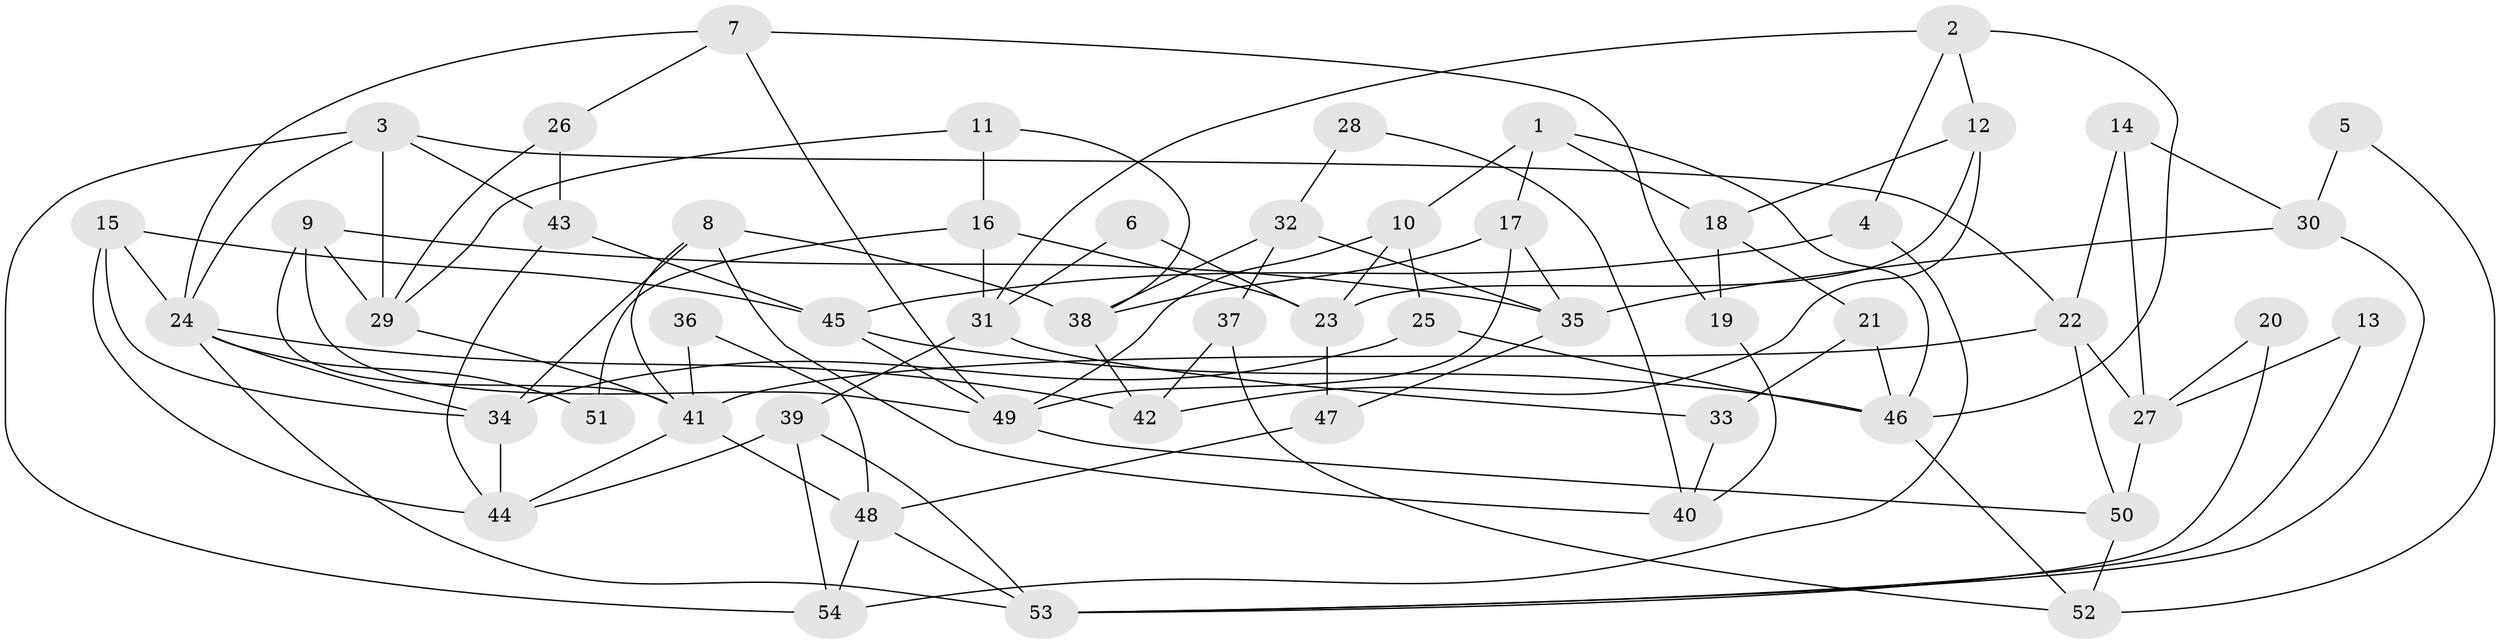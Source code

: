 // Generated by graph-tools (version 1.1) at 2025/26/03/09/25 03:26:10]
// undirected, 54 vertices, 108 edges
graph export_dot {
graph [start="1"]
  node [color=gray90,style=filled];
  1;
  2;
  3;
  4;
  5;
  6;
  7;
  8;
  9;
  10;
  11;
  12;
  13;
  14;
  15;
  16;
  17;
  18;
  19;
  20;
  21;
  22;
  23;
  24;
  25;
  26;
  27;
  28;
  29;
  30;
  31;
  32;
  33;
  34;
  35;
  36;
  37;
  38;
  39;
  40;
  41;
  42;
  43;
  44;
  45;
  46;
  47;
  48;
  49;
  50;
  51;
  52;
  53;
  54;
  1 -- 18;
  1 -- 46;
  1 -- 10;
  1 -- 17;
  2 -- 46;
  2 -- 12;
  2 -- 4;
  2 -- 31;
  3 -- 29;
  3 -- 24;
  3 -- 22;
  3 -- 43;
  3 -- 54;
  4 -- 45;
  4 -- 54;
  5 -- 52;
  5 -- 30;
  6 -- 31;
  6 -- 23;
  7 -- 26;
  7 -- 24;
  7 -- 19;
  7 -- 49;
  8 -- 41;
  8 -- 34;
  8 -- 38;
  8 -- 40;
  9 -- 35;
  9 -- 49;
  9 -- 29;
  9 -- 41;
  10 -- 49;
  10 -- 23;
  10 -- 25;
  11 -- 16;
  11 -- 29;
  11 -- 38;
  12 -- 23;
  12 -- 42;
  12 -- 18;
  13 -- 27;
  13 -- 53;
  14 -- 22;
  14 -- 30;
  14 -- 27;
  15 -- 44;
  15 -- 45;
  15 -- 24;
  15 -- 34;
  16 -- 31;
  16 -- 23;
  16 -- 51;
  17 -- 38;
  17 -- 35;
  17 -- 49;
  18 -- 19;
  18 -- 21;
  19 -- 40;
  20 -- 27;
  20 -- 53;
  21 -- 46;
  21 -- 33;
  22 -- 27;
  22 -- 41;
  22 -- 50;
  23 -- 47;
  24 -- 34;
  24 -- 42;
  24 -- 51;
  24 -- 53;
  25 -- 34;
  25 -- 46;
  26 -- 29;
  26 -- 43;
  27 -- 50;
  28 -- 32;
  28 -- 40;
  29 -- 41;
  30 -- 53;
  30 -- 35;
  31 -- 39;
  31 -- 33;
  32 -- 37;
  32 -- 38;
  32 -- 35;
  33 -- 40;
  34 -- 44;
  35 -- 47;
  36 -- 41;
  36 -- 48;
  37 -- 52;
  37 -- 42;
  38 -- 42;
  39 -- 54;
  39 -- 53;
  39 -- 44;
  41 -- 44;
  41 -- 48;
  43 -- 44;
  43 -- 45;
  45 -- 49;
  45 -- 46;
  46 -- 52;
  47 -- 48;
  48 -- 54;
  48 -- 53;
  49 -- 50;
  50 -- 52;
}
